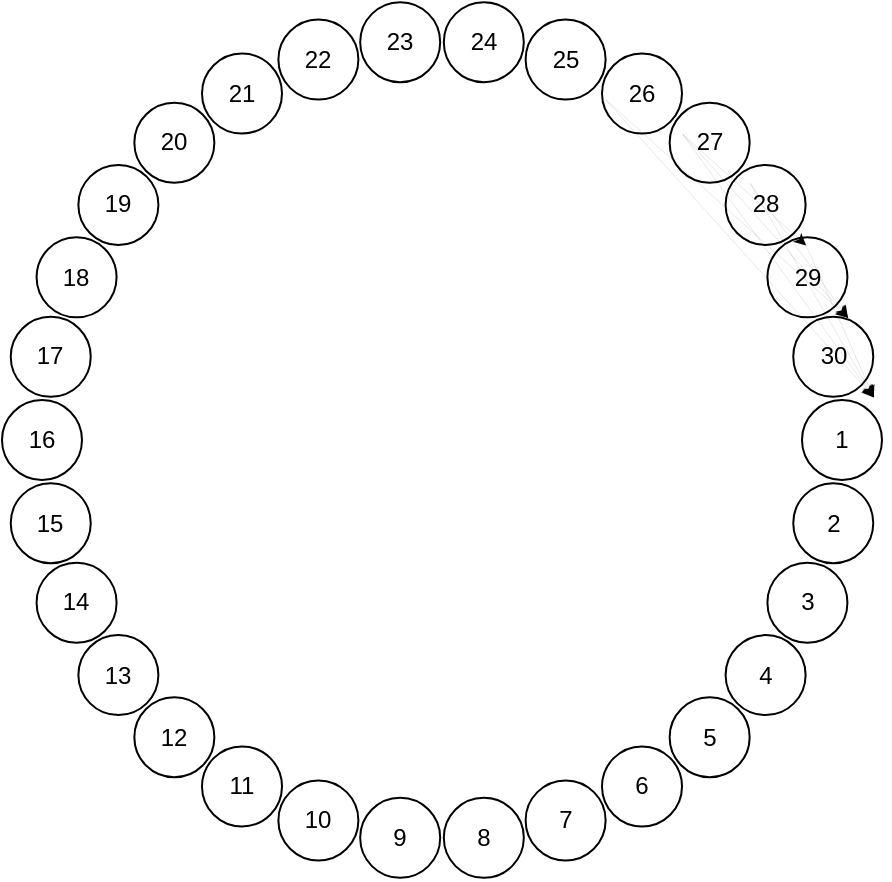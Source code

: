 <mxfile version="21.6.8" type="github">
  <diagram id="G4P6LVn_tdNzB0rgpYjd" name="第 2 页">
    <mxGraphModel dx="1434" dy="678" grid="1" gridSize="10" guides="1" tooltips="1" connect="1" arrows="1" fold="1" page="1" pageScale="1" pageWidth="827" pageHeight="1169" math="0" shadow="0">
      <root>
        <mxCell id="0" />
        <mxCell id="1" parent="0" />
        <mxCell id="_AEby4im_TMSWhvR3xSp-1" value="" style="group" parent="1" vertex="1" connectable="0">
          <mxGeometry x="30" y="31.096" width="440" height="437.809" as="geometry" />
        </mxCell>
        <mxCell id="G0SLlKrIvwMYq-acm65V-2" value="1" style="ellipse;whiteSpace=wrap;html=1;aspect=fixed;" parent="_AEby4im_TMSWhvR3xSp-1" vertex="1">
          <mxGeometry x="400" y="198.904" width="40" height="40" as="geometry" />
        </mxCell>
        <mxCell id="G0SLlKrIvwMYq-acm65V-3" value="2" style="ellipse;whiteSpace=wrap;html=1;aspect=fixed;" parent="_AEby4im_TMSWhvR3xSp-1" vertex="1">
          <mxGeometry x="395.63" y="240.487" width="40" height="40" as="geometry" />
        </mxCell>
        <mxCell id="G0SLlKrIvwMYq-acm65V-4" value="3" style="ellipse;whiteSpace=wrap;html=1;aspect=fixed;" parent="_AEby4im_TMSWhvR3xSp-1" vertex="1">
          <mxGeometry x="382.709" y="280.252" width="40" height="40" as="geometry" />
        </mxCell>
        <mxCell id="G0SLlKrIvwMYq-acm65V-5" value="4" style="ellipse;whiteSpace=wrap;html=1;aspect=fixed;" parent="_AEby4im_TMSWhvR3xSp-1" vertex="1">
          <mxGeometry x="361.803" y="316.461" width="40" height="40" as="geometry" />
        </mxCell>
        <mxCell id="G0SLlKrIvwMYq-acm65V-6" value="5" style="ellipse;whiteSpace=wrap;html=1;aspect=fixed;" parent="_AEby4im_TMSWhvR3xSp-1" vertex="1">
          <mxGeometry x="333.826" y="347.533" width="40" height="40" as="geometry" />
        </mxCell>
        <mxCell id="G0SLlKrIvwMYq-acm65V-7" value="6" style="ellipse;whiteSpace=wrap;html=1;aspect=fixed;" parent="_AEby4im_TMSWhvR3xSp-1" vertex="1">
          <mxGeometry x="300" y="372.109" width="40" height="40" as="geometry" />
        </mxCell>
        <mxCell id="G0SLlKrIvwMYq-acm65V-8" value="7" style="ellipse;whiteSpace=wrap;html=1;aspect=fixed;" parent="_AEby4im_TMSWhvR3xSp-1" vertex="1">
          <mxGeometry x="261.803" y="389.116" width="40" height="40" as="geometry" />
        </mxCell>
        <mxCell id="G0SLlKrIvwMYq-acm65V-9" value="8" style="ellipse;whiteSpace=wrap;html=1;aspect=fixed;" parent="_AEby4im_TMSWhvR3xSp-1" vertex="1">
          <mxGeometry x="220.906" y="397.809" width="40" height="40" as="geometry" />
        </mxCell>
        <mxCell id="G0SLlKrIvwMYq-acm65V-10" value="9" style="ellipse;whiteSpace=wrap;html=1;aspect=fixed;" parent="_AEby4im_TMSWhvR3xSp-1" vertex="1">
          <mxGeometry x="179.094" y="397.809" width="40" height="40" as="geometry" />
        </mxCell>
        <mxCell id="G0SLlKrIvwMYq-acm65V-11" value="10" style="ellipse;whiteSpace=wrap;html=1;aspect=fixed;" parent="_AEby4im_TMSWhvR3xSp-1" vertex="1">
          <mxGeometry x="138.197" y="389.116" width="40" height="40" as="geometry" />
        </mxCell>
        <mxCell id="G0SLlKrIvwMYq-acm65V-12" value="11" style="ellipse;whiteSpace=wrap;html=1;aspect=fixed;" parent="_AEby4im_TMSWhvR3xSp-1" vertex="1">
          <mxGeometry x="100.0" y="372.109" width="40" height="40" as="geometry" />
        </mxCell>
        <mxCell id="G0SLlKrIvwMYq-acm65V-13" value="12" style="ellipse;whiteSpace=wrap;html=1;aspect=fixed;" parent="_AEby4im_TMSWhvR3xSp-1" vertex="1">
          <mxGeometry x="66.174" y="347.533" width="40" height="40" as="geometry" />
        </mxCell>
        <mxCell id="G0SLlKrIvwMYq-acm65V-14" value="13" style="ellipse;whiteSpace=wrap;html=1;aspect=fixed;" parent="_AEby4im_TMSWhvR3xSp-1" vertex="1">
          <mxGeometry x="38.197" y="316.461" width="40" height="40" as="geometry" />
        </mxCell>
        <mxCell id="G0SLlKrIvwMYq-acm65V-15" value="14" style="ellipse;whiteSpace=wrap;html=1;aspect=fixed;" parent="_AEby4im_TMSWhvR3xSp-1" vertex="1">
          <mxGeometry x="17.291" y="280.252" width="40" height="40" as="geometry" />
        </mxCell>
        <mxCell id="G0SLlKrIvwMYq-acm65V-16" value="15" style="ellipse;whiteSpace=wrap;html=1;aspect=fixed;" parent="_AEby4im_TMSWhvR3xSp-1" vertex="1">
          <mxGeometry x="4.37" y="240.487" width="40" height="40" as="geometry" />
        </mxCell>
        <mxCell id="G0SLlKrIvwMYq-acm65V-17" value="16" style="ellipse;whiteSpace=wrap;html=1;aspect=fixed;" parent="_AEby4im_TMSWhvR3xSp-1" vertex="1">
          <mxGeometry y="198.904" width="40" height="40" as="geometry" />
        </mxCell>
        <mxCell id="G0SLlKrIvwMYq-acm65V-18" value="17" style="ellipse;whiteSpace=wrap;html=1;aspect=fixed;" parent="_AEby4im_TMSWhvR3xSp-1" vertex="1">
          <mxGeometry x="4.37" y="157.322" width="40" height="40" as="geometry" />
        </mxCell>
        <mxCell id="G0SLlKrIvwMYq-acm65V-19" value="18" style="ellipse;whiteSpace=wrap;html=1;aspect=fixed;" parent="_AEby4im_TMSWhvR3xSp-1" vertex="1">
          <mxGeometry x="17.291" y="117.557" width="40" height="40" as="geometry" />
        </mxCell>
        <mxCell id="G0SLlKrIvwMYq-acm65V-20" value="19" style="ellipse;whiteSpace=wrap;html=1;aspect=fixed;" parent="_AEby4im_TMSWhvR3xSp-1" vertex="1">
          <mxGeometry x="38.197" y="81.347" width="40" height="40" as="geometry" />
        </mxCell>
        <mxCell id="G0SLlKrIvwMYq-acm65V-21" value="20" style="ellipse;whiteSpace=wrap;html=1;aspect=fixed;" parent="_AEby4im_TMSWhvR3xSp-1" vertex="1">
          <mxGeometry x="66.174" y="50.275" width="40" height="40" as="geometry" />
        </mxCell>
        <mxCell id="G0SLlKrIvwMYq-acm65V-22" value="21" style="ellipse;whiteSpace=wrap;html=1;aspect=fixed;" parent="_AEby4im_TMSWhvR3xSp-1" vertex="1">
          <mxGeometry x="100.0" y="25.699" width="40" height="40" as="geometry" />
        </mxCell>
        <mxCell id="G0SLlKrIvwMYq-acm65V-23" value="22" style="ellipse;whiteSpace=wrap;html=1;aspect=fixed;" parent="_AEby4im_TMSWhvR3xSp-1" vertex="1">
          <mxGeometry x="138.197" y="8.693" width="40" height="40" as="geometry" />
        </mxCell>
        <mxCell id="G0SLlKrIvwMYq-acm65V-24" value="23" style="ellipse;whiteSpace=wrap;html=1;aspect=fixed;" parent="_AEby4im_TMSWhvR3xSp-1" vertex="1">
          <mxGeometry x="179.094" width="40" height="40" as="geometry" />
        </mxCell>
        <mxCell id="G0SLlKrIvwMYq-acm65V-25" value="24" style="ellipse;whiteSpace=wrap;html=1;aspect=fixed;" parent="_AEby4im_TMSWhvR3xSp-1" vertex="1">
          <mxGeometry x="220.906" width="40" height="40" as="geometry" />
        </mxCell>
        <mxCell id="G0SLlKrIvwMYq-acm65V-26" value="25" style="ellipse;whiteSpace=wrap;html=1;aspect=fixed;" parent="_AEby4im_TMSWhvR3xSp-1" vertex="1">
          <mxGeometry x="261.803" y="8.693" width="40" height="40" as="geometry" />
        </mxCell>
        <mxCell id="G0SLlKrIvwMYq-acm65V-27" value="26" style="ellipse;whiteSpace=wrap;html=1;aspect=fixed;" parent="_AEby4im_TMSWhvR3xSp-1" vertex="1">
          <mxGeometry x="300" y="25.699" width="40" height="40" as="geometry" />
        </mxCell>
        <mxCell id="G0SLlKrIvwMYq-acm65V-28" value="27" style="ellipse;whiteSpace=wrap;html=1;aspect=fixed;" parent="_AEby4im_TMSWhvR3xSp-1" vertex="1">
          <mxGeometry x="333.826" y="50.275" width="40" height="40" as="geometry" />
        </mxCell>
        <mxCell id="G0SLlKrIvwMYq-acm65V-29" value="28" style="ellipse;whiteSpace=wrap;html=1;aspect=fixed;" parent="_AEby4im_TMSWhvR3xSp-1" vertex="1">
          <mxGeometry x="361.803" y="81.347" width="40" height="40" as="geometry" />
        </mxCell>
        <mxCell id="G0SLlKrIvwMYq-acm65V-30" value="29" style="ellipse;whiteSpace=wrap;html=1;aspect=fixed;" parent="_AEby4im_TMSWhvR3xSp-1" vertex="1">
          <mxGeometry x="382.709" y="117.557" width="40" height="40" as="geometry" />
        </mxCell>
        <mxCell id="G0SLlKrIvwMYq-acm65V-31" value="30" style="ellipse;whiteSpace=wrap;html=1;aspect=fixed;" parent="_AEby4im_TMSWhvR3xSp-1" vertex="1">
          <mxGeometry x="395.63" y="157.322" width="40" height="40" as="geometry" />
        </mxCell>
    
    <mxCell id="VBgXbtqYkseOgTcg2eTX-399" value="" style="endArrow=classic;html=1;rounded=0;strokeWidth=0;" edge="1" parent="1">
        <mxGeometry width="50" height="50" relative="1" as="geometry">
            <mxPoint x="331.803" y="79.789" as="sourcePoint" />
            <mxPoint x="452.709" y="188.653" as="targetPoint" />
        </mxGeometry>
    </mxCell>
    
    <mxCell id="VBgXbtqYkseOgTcg2eTX-400" value="" style="endArrow=classic;html=1;rounded=0;strokeWidth=0;" edge="1" parent="1">
        <mxGeometry width="50" height="50" relative="1" as="geometry">
            <mxPoint x="331.803" y="79.789" as="sourcePoint" />
            <mxPoint x="465.63" y="228.418" as="targetPoint" />
        </mxGeometry>
    </mxCell>
    
    <mxCell id="VBgXbtqYkseOgTcg2eTX-401" value="" style="endArrow=classic;html=1;rounded=0;strokeWidth=0;" edge="1" parent="1">
        <mxGeometry width="50" height="50" relative="1" as="geometry">
            <mxPoint x="370.0" y="96.795" as="sourcePoint" />
            <mxPoint x="431.803" y="152.443" as="targetPoint" />
        </mxGeometry>
    </mxCell>
    
    <mxCell id="VBgXbtqYkseOgTcg2eTX-402" value="" style="endArrow=classic;html=1;rounded=0;strokeWidth=0;" edge="1" parent="1">
        <mxGeometry width="50" height="50" relative="1" as="geometry">
            <mxPoint x="370.0" y="96.795" as="sourcePoint" />
            <mxPoint x="452.709" y="188.653" as="targetPoint" />
        </mxGeometry>
    </mxCell>
    
    <mxCell id="VBgXbtqYkseOgTcg2eTX-403" value="" style="endArrow=classic;html=1;rounded=0;strokeWidth=0;" edge="1" parent="1">
        <mxGeometry width="50" height="50" relative="1" as="geometry">
            <mxPoint x="370.0" y="96.795" as="sourcePoint" />
            <mxPoint x="465.63" y="228.418" as="targetPoint" />
        </mxGeometry>
    </mxCell>
    
    <mxCell id="VBgXbtqYkseOgTcg2eTX-404" value="" style="endArrow=classic;html=1;rounded=0;strokeWidth=0;" edge="1" parent="1">
        <mxGeometry width="50" height="50" relative="1" as="geometry">
            <mxPoint x="403.826" y="121.371" as="sourcePoint" />
            <mxPoint x="452.709" y="188.653" as="targetPoint" />
        </mxGeometry>
    </mxCell>
    
    <mxCell id="VBgXbtqYkseOgTcg2eTX-405" value="" style="endArrow=classic;html=1;rounded=0;strokeWidth=0;" edge="1" parent="1">
        <mxGeometry width="50" height="50" relative="1" as="geometry">
            <mxPoint x="403.826" y="121.371" as="sourcePoint" />
            <mxPoint x="465.63" y="228.418" as="targetPoint" />
        </mxGeometry>
    </mxCell>
    
    <mxCell id="VBgXbtqYkseOgTcg2eTX-406" value="" style="endArrow=classic;html=1;rounded=0;strokeWidth=0;" edge="1" parent="1">
        <mxGeometry width="50" height="50" relative="1" as="geometry">
            <mxPoint x="431.803" y="152.443" as="sourcePoint" />
            <mxPoint x="465.63" y="228.418" as="targetPoint" />
        </mxGeometry>
    </mxCell>
      </root>
    </mxGraphModel>
  </diagram>
</mxfile>
